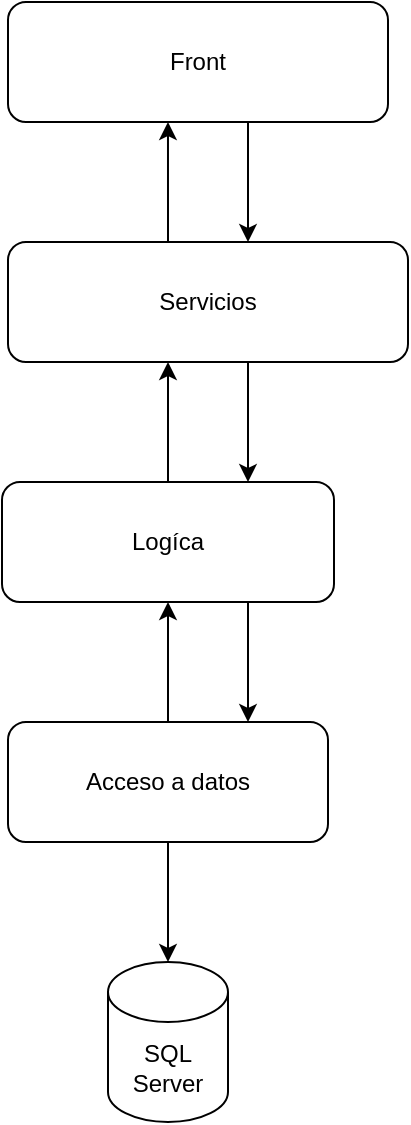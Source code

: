 <mxfile version="14.6.13" type="device"><diagram id="Flo9FHWQQqsM--0ca_XU" name="Page-1"><mxGraphModel dx="1108" dy="425" grid="1" gridSize="10" guides="1" tooltips="1" connect="1" arrows="1" fold="1" page="1" pageScale="1" pageWidth="827" pageHeight="1169" math="0" shadow="0"><root><mxCell id="0"/><mxCell id="1" parent="0"/><mxCell id="OEqw89eNaPU8rK3FavEL-19" value="" style="edgeStyle=orthogonalEdgeStyle;rounded=0;orthogonalLoop=1;jettySize=auto;html=1;" edge="1" parent="1" source="OEqw89eNaPU8rK3FavEL-1" target="OEqw89eNaPU8rK3FavEL-2"><mxGeometry relative="1" as="geometry"><Array as="points"><mxPoint x="480" y="500"/><mxPoint x="480" y="500"/></Array></mxGeometry></mxCell><mxCell id="OEqw89eNaPU8rK3FavEL-1" value="Front" style="rounded=1;whiteSpace=wrap;html=1;" vertex="1" parent="1"><mxGeometry x="360" y="400" width="190" height="60" as="geometry"/></mxCell><mxCell id="OEqw89eNaPU8rK3FavEL-22" style="edgeStyle=orthogonalEdgeStyle;rounded=0;orthogonalLoop=1;jettySize=auto;html=1;exitX=0.75;exitY=1;exitDx=0;exitDy=0;" edge="1" parent="1" source="OEqw89eNaPU8rK3FavEL-2" target="OEqw89eNaPU8rK3FavEL-3"><mxGeometry relative="1" as="geometry"><Array as="points"><mxPoint x="480" y="580"/></Array></mxGeometry></mxCell><mxCell id="OEqw89eNaPU8rK3FavEL-25" style="edgeStyle=orthogonalEdgeStyle;rounded=0;orthogonalLoop=1;jettySize=auto;html=1;entryX=0.421;entryY=1;entryDx=0;entryDy=0;entryPerimeter=0;" edge="1" parent="1" source="OEqw89eNaPU8rK3FavEL-2" target="OEqw89eNaPU8rK3FavEL-1"><mxGeometry relative="1" as="geometry"><Array as="points"><mxPoint x="440" y="500"/><mxPoint x="440" y="500"/></Array></mxGeometry></mxCell><mxCell id="OEqw89eNaPU8rK3FavEL-2" value="Servicios" style="rounded=1;whiteSpace=wrap;html=1;" vertex="1" parent="1"><mxGeometry x="360" y="520" width="200" height="60" as="geometry"/></mxCell><mxCell id="OEqw89eNaPU8rK3FavEL-18" value="" style="edgeStyle=orthogonalEdgeStyle;rounded=0;orthogonalLoop=1;jettySize=auto;html=1;entryX=0.4;entryY=1;entryDx=0;entryDy=0;entryPerimeter=0;" edge="1" parent="1" source="OEqw89eNaPU8rK3FavEL-3" target="OEqw89eNaPU8rK3FavEL-2"><mxGeometry relative="1" as="geometry"><mxPoint x="440" y="590" as="targetPoint"/></mxGeometry></mxCell><mxCell id="OEqw89eNaPU8rK3FavEL-23" style="edgeStyle=orthogonalEdgeStyle;rounded=0;orthogonalLoop=1;jettySize=auto;html=1;exitX=0.75;exitY=1;exitDx=0;exitDy=0;entryX=0.75;entryY=0;entryDx=0;entryDy=0;" edge="1" parent="1" source="OEqw89eNaPU8rK3FavEL-3" target="OEqw89eNaPU8rK3FavEL-4"><mxGeometry relative="1" as="geometry"><Array as="points"><mxPoint x="480" y="700"/></Array></mxGeometry></mxCell><mxCell id="OEqw89eNaPU8rK3FavEL-3" value="Logíca" style="rounded=1;whiteSpace=wrap;html=1;" vertex="1" parent="1"><mxGeometry x="357" y="640" width="166" height="60" as="geometry"/></mxCell><mxCell id="OEqw89eNaPU8rK3FavEL-17" value="" style="edgeStyle=orthogonalEdgeStyle;rounded=0;orthogonalLoop=1;jettySize=auto;html=1;" edge="1" parent="1" source="OEqw89eNaPU8rK3FavEL-4" target="OEqw89eNaPU8rK3FavEL-3"><mxGeometry relative="1" as="geometry"/></mxCell><mxCell id="OEqw89eNaPU8rK3FavEL-24" style="edgeStyle=orthogonalEdgeStyle;rounded=0;orthogonalLoop=1;jettySize=auto;html=1;entryX=0.5;entryY=0;entryDx=0;entryDy=0;entryPerimeter=0;" edge="1" parent="1" source="OEqw89eNaPU8rK3FavEL-4" target="OEqw89eNaPU8rK3FavEL-5"><mxGeometry relative="1" as="geometry"/></mxCell><mxCell id="OEqw89eNaPU8rK3FavEL-4" value="Acceso a datos" style="rounded=1;whiteSpace=wrap;html=1;" vertex="1" parent="1"><mxGeometry x="360" y="760" width="160" height="60" as="geometry"/></mxCell><mxCell id="OEqw89eNaPU8rK3FavEL-5" value="SQL Server" style="shape=cylinder3;whiteSpace=wrap;html=1;boundedLbl=1;backgroundOutline=1;size=15;" vertex="1" parent="1"><mxGeometry x="410" y="880" width="60" height="80" as="geometry"/></mxCell></root></mxGraphModel></diagram></mxfile>